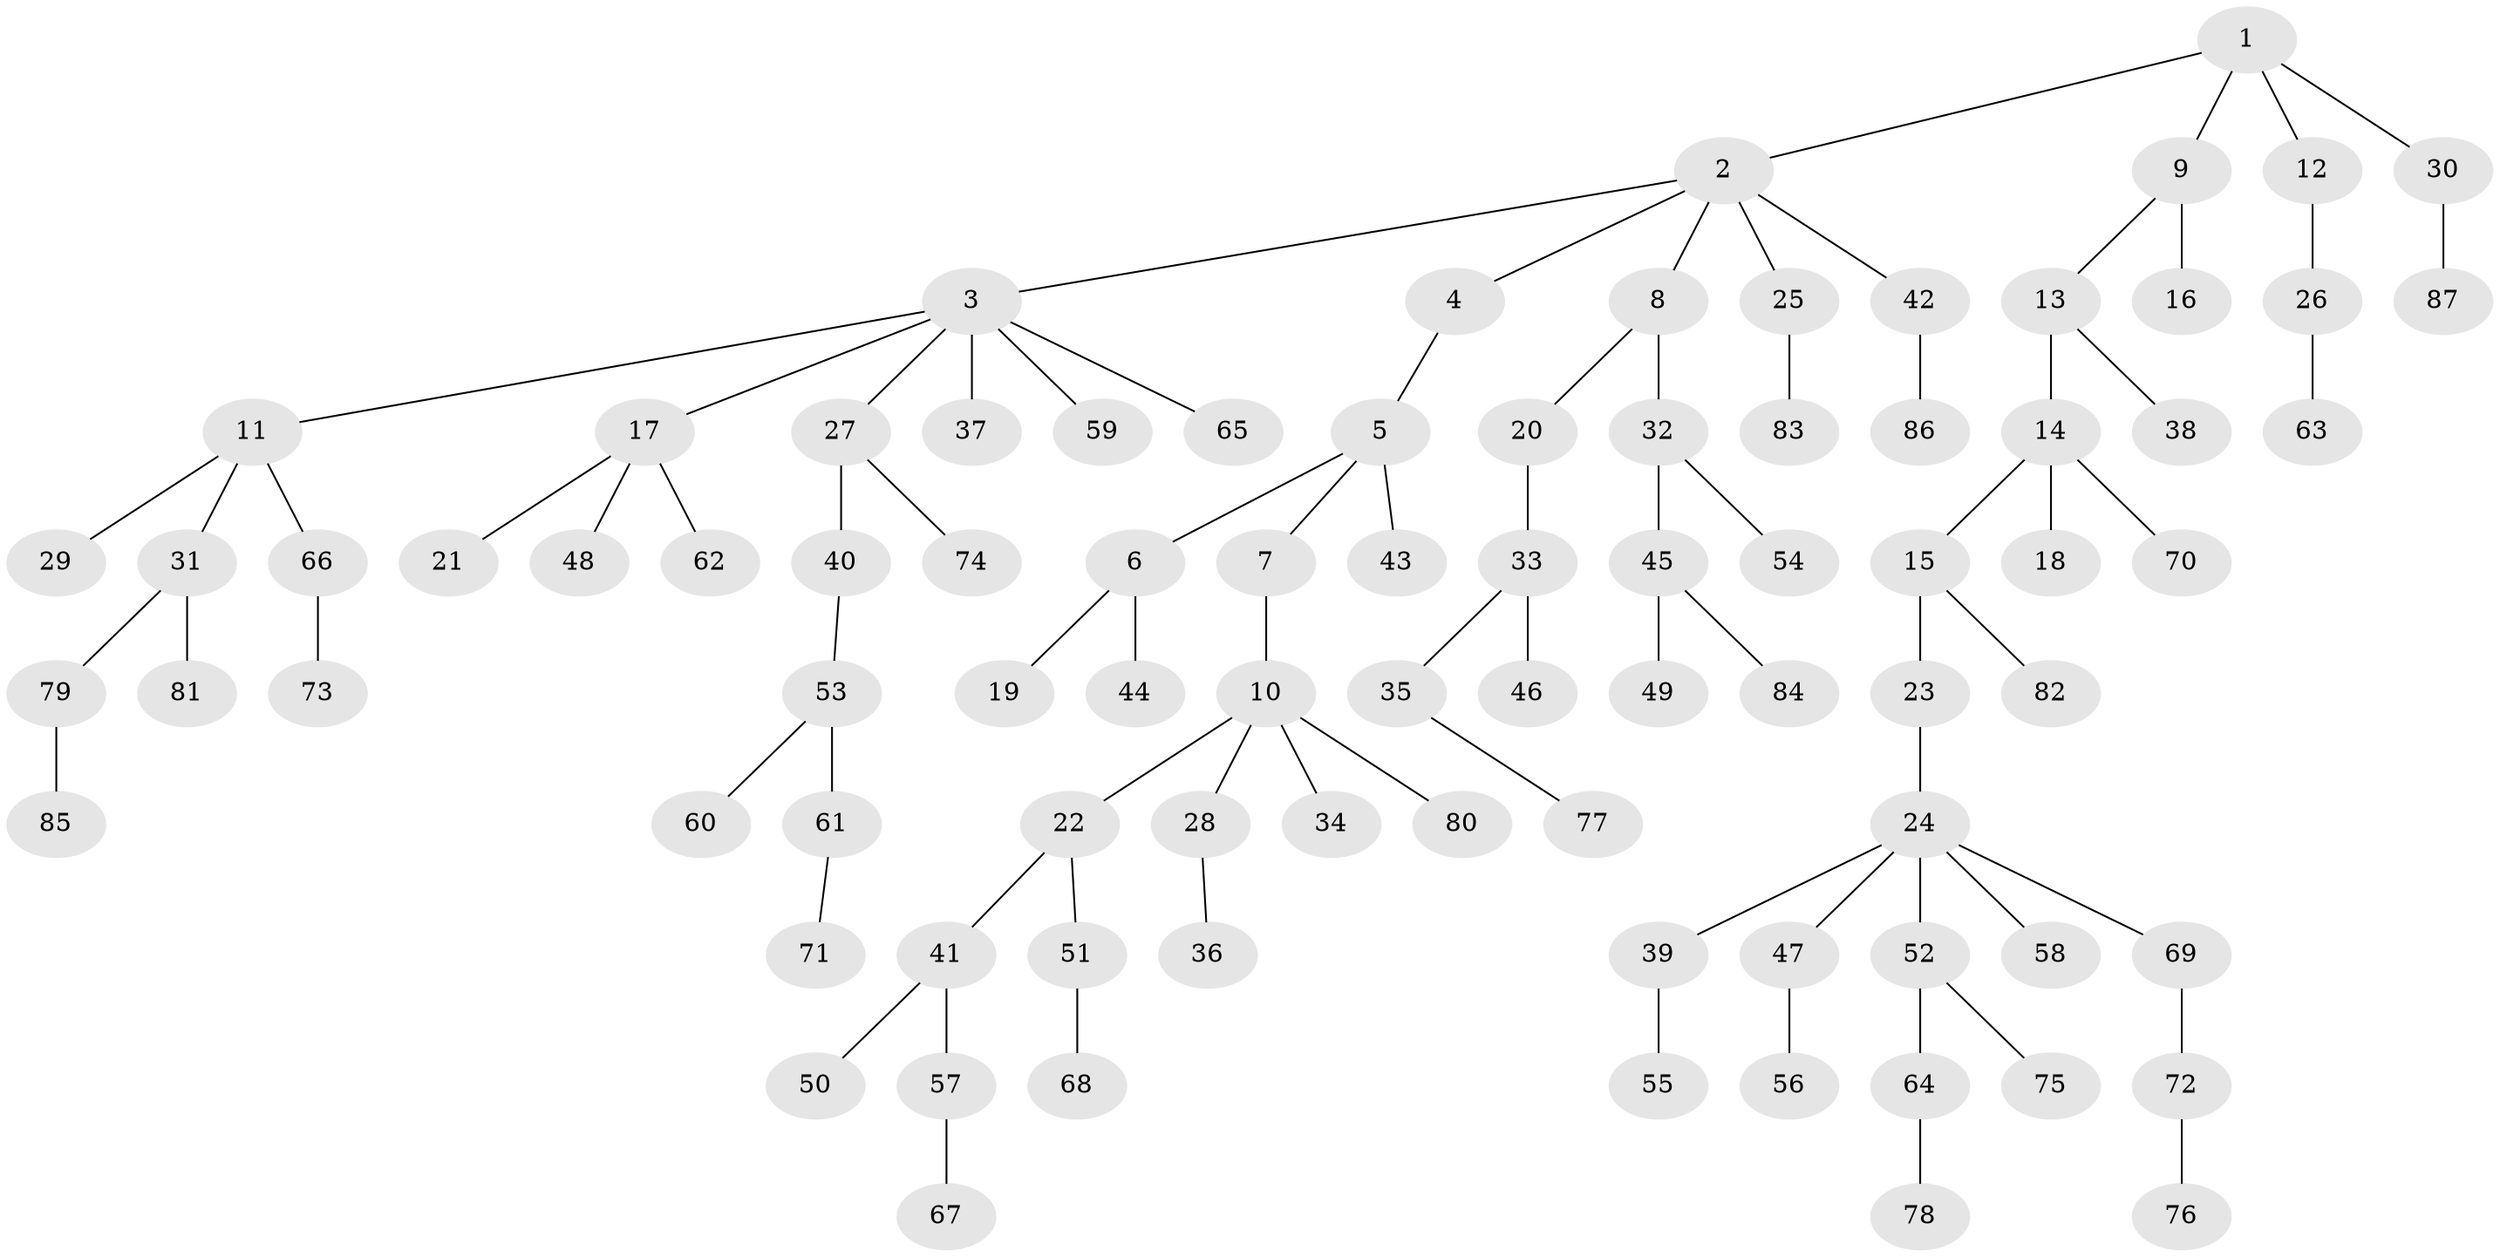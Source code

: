 // Generated by graph-tools (version 1.1) at 2025/53/03/09/25 04:53:01]
// undirected, 87 vertices, 86 edges
graph export_dot {
graph [start="1"]
  node [color=gray90,style=filled];
  1;
  2;
  3;
  4;
  5;
  6;
  7;
  8;
  9;
  10;
  11;
  12;
  13;
  14;
  15;
  16;
  17;
  18;
  19;
  20;
  21;
  22;
  23;
  24;
  25;
  26;
  27;
  28;
  29;
  30;
  31;
  32;
  33;
  34;
  35;
  36;
  37;
  38;
  39;
  40;
  41;
  42;
  43;
  44;
  45;
  46;
  47;
  48;
  49;
  50;
  51;
  52;
  53;
  54;
  55;
  56;
  57;
  58;
  59;
  60;
  61;
  62;
  63;
  64;
  65;
  66;
  67;
  68;
  69;
  70;
  71;
  72;
  73;
  74;
  75;
  76;
  77;
  78;
  79;
  80;
  81;
  82;
  83;
  84;
  85;
  86;
  87;
  1 -- 2;
  1 -- 9;
  1 -- 12;
  1 -- 30;
  2 -- 3;
  2 -- 4;
  2 -- 8;
  2 -- 25;
  2 -- 42;
  3 -- 11;
  3 -- 17;
  3 -- 27;
  3 -- 37;
  3 -- 59;
  3 -- 65;
  4 -- 5;
  5 -- 6;
  5 -- 7;
  5 -- 43;
  6 -- 19;
  6 -- 44;
  7 -- 10;
  8 -- 20;
  8 -- 32;
  9 -- 13;
  9 -- 16;
  10 -- 22;
  10 -- 28;
  10 -- 34;
  10 -- 80;
  11 -- 29;
  11 -- 31;
  11 -- 66;
  12 -- 26;
  13 -- 14;
  13 -- 38;
  14 -- 15;
  14 -- 18;
  14 -- 70;
  15 -- 23;
  15 -- 82;
  17 -- 21;
  17 -- 48;
  17 -- 62;
  20 -- 33;
  22 -- 41;
  22 -- 51;
  23 -- 24;
  24 -- 39;
  24 -- 47;
  24 -- 52;
  24 -- 58;
  24 -- 69;
  25 -- 83;
  26 -- 63;
  27 -- 40;
  27 -- 74;
  28 -- 36;
  30 -- 87;
  31 -- 79;
  31 -- 81;
  32 -- 45;
  32 -- 54;
  33 -- 35;
  33 -- 46;
  35 -- 77;
  39 -- 55;
  40 -- 53;
  41 -- 50;
  41 -- 57;
  42 -- 86;
  45 -- 49;
  45 -- 84;
  47 -- 56;
  51 -- 68;
  52 -- 64;
  52 -- 75;
  53 -- 60;
  53 -- 61;
  57 -- 67;
  61 -- 71;
  64 -- 78;
  66 -- 73;
  69 -- 72;
  72 -- 76;
  79 -- 85;
}
